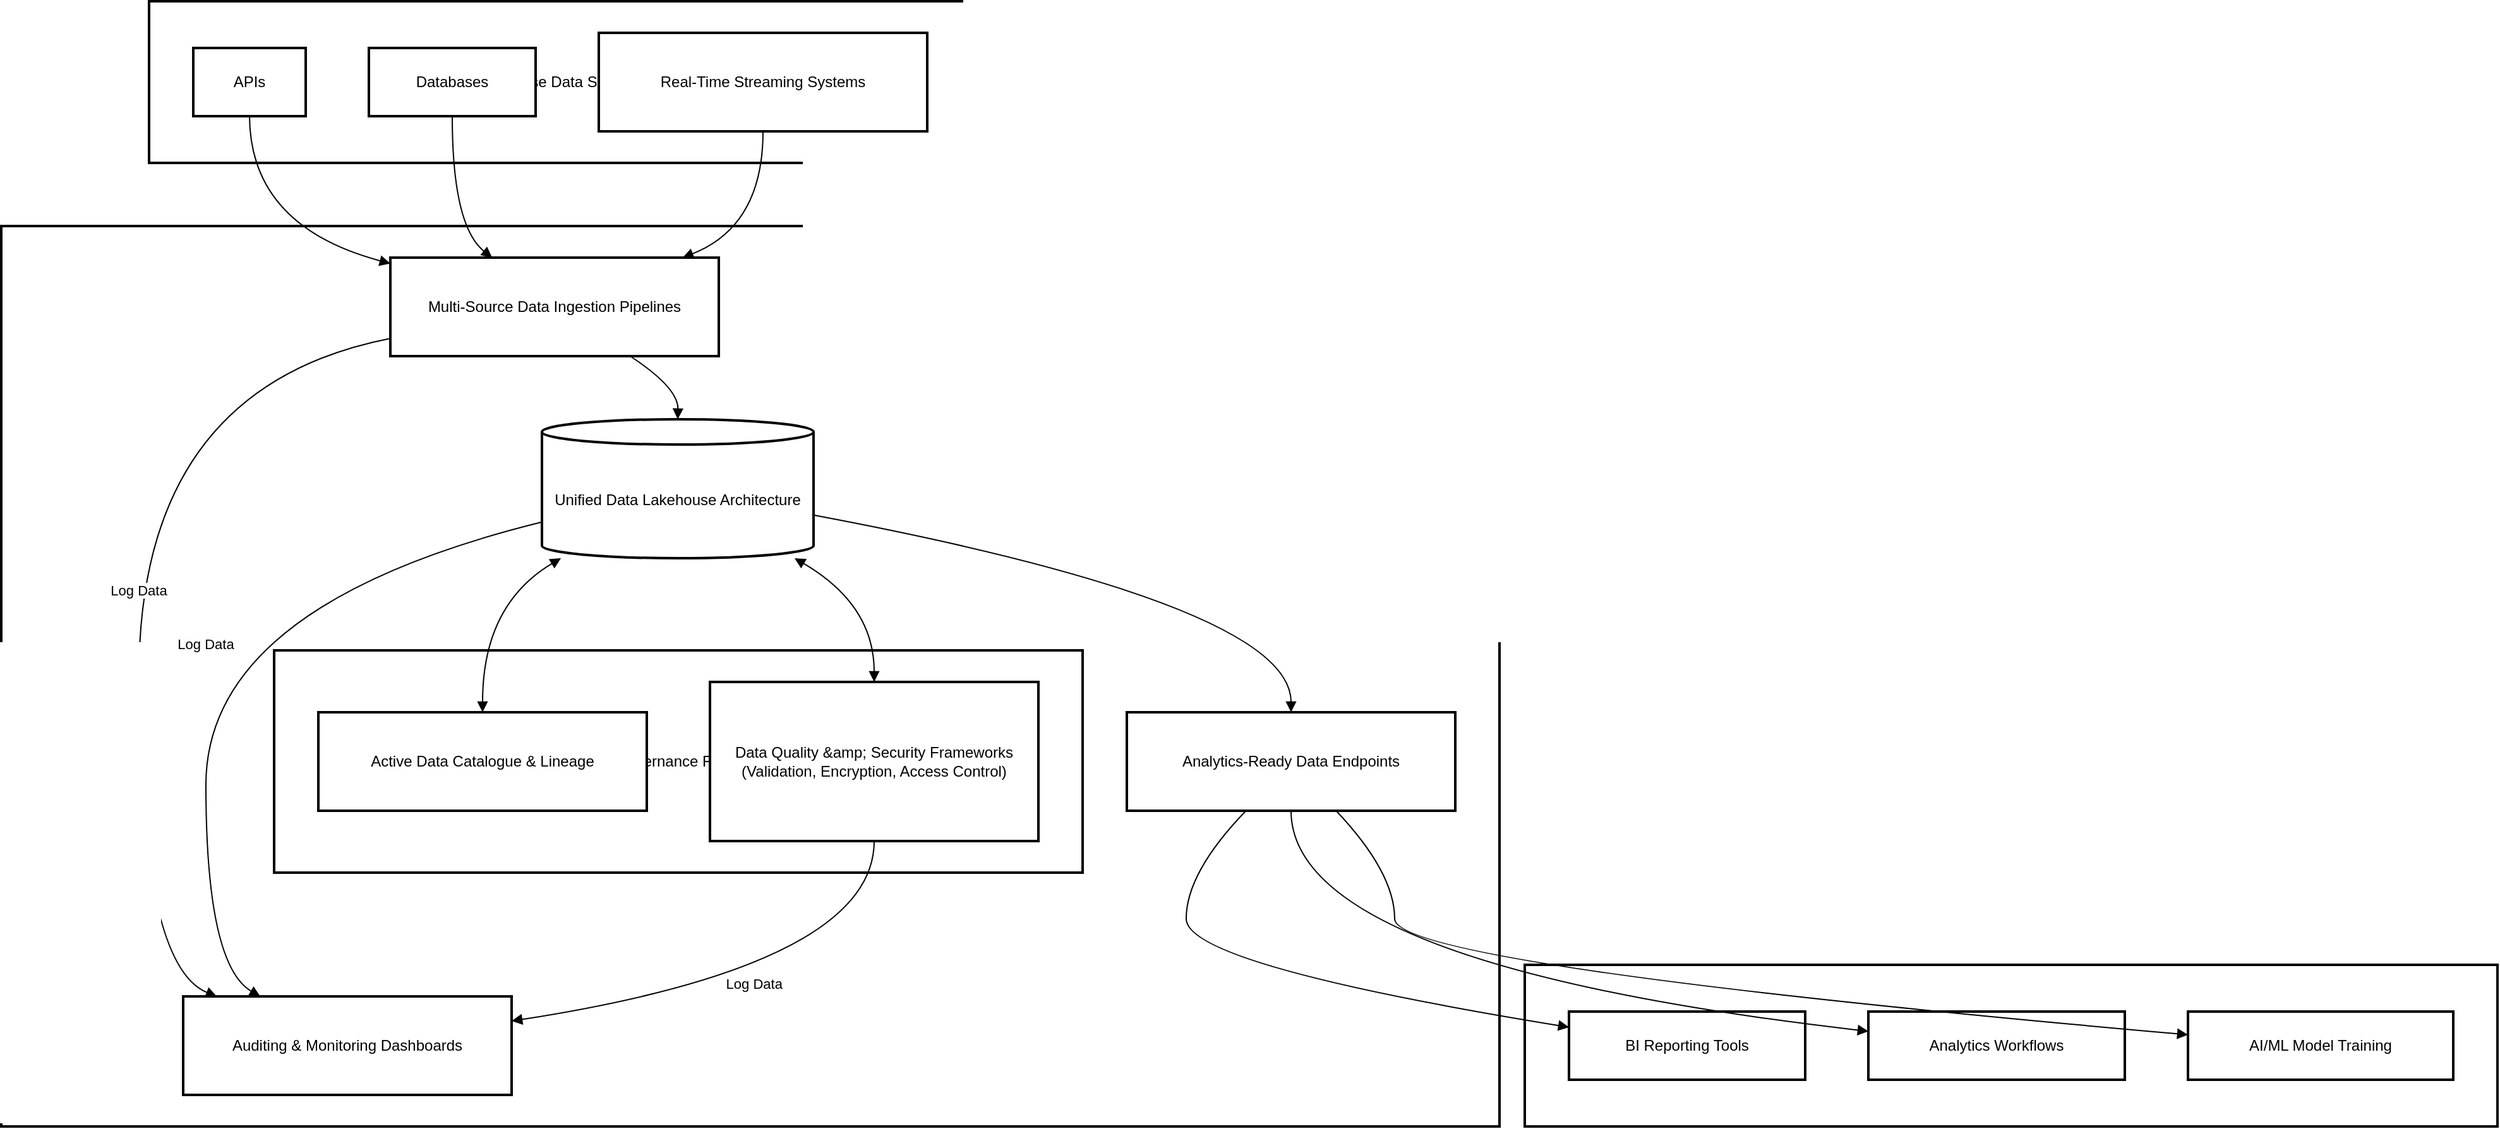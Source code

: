 <mxfile version="28.2.8">
  <diagram id="mpHz7OSTkZIfZ3GV2BBD" name="Page-1">
    <mxGraphModel dx="1426" dy="824" grid="1" gridSize="10" guides="1" tooltips="1" connect="1" arrows="1" fold="1" page="1" pageScale="1" pageWidth="827" pageHeight="1169" math="0" shadow="0">
      <root>
        <mxCell id="0" />
        <mxCell id="1" parent="0" />
        <mxCell id="GWviQPlsN76jLBjXeemY-1" value="Data Consumers" style="whiteSpace=wrap;strokeWidth=2;" vertex="1" parent="1">
          <mxGeometry x="1226" y="783" width="770" height="128" as="geometry" />
        </mxCell>
        <mxCell id="GWviQPlsN76jLBjXeemY-2" value="Modern Data Platform" style="whiteSpace=wrap;strokeWidth=2;" vertex="1" parent="1">
          <mxGeometry x="20" y="198" width="1186" height="713" as="geometry" />
        </mxCell>
        <mxCell id="GWviQPlsN76jLBjXeemY-3" value="Core Governance Framework" style="whiteSpace=wrap;strokeWidth=2;" vertex="1" parent="1">
          <mxGeometry x="236" y="534" width="640" height="176" as="geometry" />
        </mxCell>
        <mxCell id="GWviQPlsN76jLBjXeemY-4" value="Enterprise Data Sources" style="whiteSpace=wrap;strokeWidth=2;" vertex="1" parent="1">
          <mxGeometry x="137" y="20" width="651" height="128" as="geometry" />
        </mxCell>
        <mxCell id="GWviQPlsN76jLBjXeemY-5" value="APIs" style="whiteSpace=wrap;strokeWidth=2;" vertex="1" parent="1">
          <mxGeometry x="172" y="57" width="89" height="54" as="geometry" />
        </mxCell>
        <mxCell id="GWviQPlsN76jLBjXeemY-6" value="Databases" style="whiteSpace=wrap;strokeWidth=2;" vertex="1" parent="1">
          <mxGeometry x="311" y="57" width="132" height="54" as="geometry" />
        </mxCell>
        <mxCell id="GWviQPlsN76jLBjXeemY-7" value="Real-Time Streaming Systems" style="whiteSpace=wrap;strokeWidth=2;" vertex="1" parent="1">
          <mxGeometry x="493" y="45" width="260" height="78" as="geometry" />
        </mxCell>
        <mxCell id="GWviQPlsN76jLBjXeemY-8" value="Multi-Source Data Ingestion Pipelines" style="whiteSpace=wrap;strokeWidth=2;" vertex="1" parent="1">
          <mxGeometry x="328" y="223" width="260" height="78" as="geometry" />
        </mxCell>
        <mxCell id="GWviQPlsN76jLBjXeemY-9" value="Unified Data Lakehouse Architecture" style="shape=cylinder3;boundedLbl=1;backgroundOutline=1;size=10;strokeWidth=2;whiteSpace=wrap;" vertex="1" parent="1">
          <mxGeometry x="448" y="351" width="215" height="110" as="geometry" />
        </mxCell>
        <mxCell id="GWviQPlsN76jLBjXeemY-10" value="Active Data Catalogue &amp; Lineage" style="whiteSpace=wrap;strokeWidth=2;" vertex="1" parent="1">
          <mxGeometry x="271" y="583" width="260" height="78" as="geometry" />
        </mxCell>
        <mxCell id="GWviQPlsN76jLBjXeemY-11" value="Data Quality &amp;amp; Security Frameworks &#xa;(Validation, Encryption, Access Control)" style="whiteSpace=wrap;strokeWidth=2;" vertex="1" parent="1">
          <mxGeometry x="581" y="559" width="260" height="126" as="geometry" />
        </mxCell>
        <mxCell id="GWviQPlsN76jLBjXeemY-12" value="Analytics-Ready Data Endpoints" style="whiteSpace=wrap;strokeWidth=2;" vertex="1" parent="1">
          <mxGeometry x="911" y="583" width="260" height="78" as="geometry" />
        </mxCell>
        <mxCell id="GWviQPlsN76jLBjXeemY-13" value="Auditing &amp; Monitoring Dashboards" style="whiteSpace=wrap;strokeWidth=2;" vertex="1" parent="1">
          <mxGeometry x="164" y="808" width="260" height="78" as="geometry" />
        </mxCell>
        <mxCell id="GWviQPlsN76jLBjXeemY-14" value="BI Reporting Tools" style="whiteSpace=wrap;strokeWidth=2;" vertex="1" parent="1">
          <mxGeometry x="1261" y="820" width="187" height="54" as="geometry" />
        </mxCell>
        <mxCell id="GWviQPlsN76jLBjXeemY-15" value="Analytics Workflows" style="whiteSpace=wrap;strokeWidth=2;" vertex="1" parent="1">
          <mxGeometry x="1498" y="820" width="203" height="54" as="geometry" />
        </mxCell>
        <mxCell id="GWviQPlsN76jLBjXeemY-16" value="AI/ML Model Training" style="whiteSpace=wrap;strokeWidth=2;" vertex="1" parent="1">
          <mxGeometry x="1751" y="820" width="210" height="54" as="geometry" />
        </mxCell>
        <mxCell id="GWviQPlsN76jLBjXeemY-17" value="" style="curved=1;startArrow=none;endArrow=block;exitX=0.5;exitY=1;entryX=0;entryY=0.06;rounded=0;" edge="1" parent="1" source="GWviQPlsN76jLBjXeemY-5" target="GWviQPlsN76jLBjXeemY-8">
          <mxGeometry relative="1" as="geometry">
            <Array as="points">
              <mxPoint x="217" y="198" />
            </Array>
          </mxGeometry>
        </mxCell>
        <mxCell id="GWviQPlsN76jLBjXeemY-18" value="" style="curved=1;startArrow=none;endArrow=block;exitX=0.5;exitY=1;entryX=0.31;entryY=0;rounded=0;" edge="1" parent="1" source="GWviQPlsN76jLBjXeemY-6" target="GWviQPlsN76jLBjXeemY-8">
          <mxGeometry relative="1" as="geometry">
            <Array as="points">
              <mxPoint x="377" y="198" />
            </Array>
          </mxGeometry>
        </mxCell>
        <mxCell id="GWviQPlsN76jLBjXeemY-19" value="" style="curved=1;startArrow=none;endArrow=block;exitX=0.5;exitY=1;entryX=0.89;entryY=0;rounded=0;" edge="1" parent="1" source="GWviQPlsN76jLBjXeemY-7" target="GWviQPlsN76jLBjXeemY-8">
          <mxGeometry relative="1" as="geometry">
            <Array as="points">
              <mxPoint x="623" y="198" />
            </Array>
          </mxGeometry>
        </mxCell>
        <mxCell id="GWviQPlsN76jLBjXeemY-20" value="" style="curved=1;startArrow=none;endArrow=block;exitX=0.73;exitY=1;entryX=0.5;entryY=0;rounded=0;" edge="1" parent="1" source="GWviQPlsN76jLBjXeemY-8" target="GWviQPlsN76jLBjXeemY-9">
          <mxGeometry relative="1" as="geometry">
            <Array as="points">
              <mxPoint x="556" y="326" />
            </Array>
          </mxGeometry>
        </mxCell>
        <mxCell id="GWviQPlsN76jLBjXeemY-21" value="" style="curved=1;startArrow=block;endArrow=block;exitX=0.07;exitY=1;entryX=0.5;entryY=0.01;rounded=0;" edge="1" parent="1" source="GWviQPlsN76jLBjXeemY-9" target="GWviQPlsN76jLBjXeemY-10">
          <mxGeometry relative="1" as="geometry">
            <Array as="points">
              <mxPoint x="401" y="498" />
            </Array>
          </mxGeometry>
        </mxCell>
        <mxCell id="GWviQPlsN76jLBjXeemY-22" value="" style="curved=1;startArrow=block;endArrow=block;exitX=0.93;exitY=1;entryX=0.5;entryY=0;rounded=0;" edge="1" parent="1" source="GWviQPlsN76jLBjXeemY-9" target="GWviQPlsN76jLBjXeemY-11">
          <mxGeometry relative="1" as="geometry">
            <Array as="points">
              <mxPoint x="711" y="498" />
            </Array>
          </mxGeometry>
        </mxCell>
        <mxCell id="GWviQPlsN76jLBjXeemY-23" value="" style="curved=1;startArrow=none;endArrow=block;exitX=1;exitY=0.69;entryX=0.5;entryY=0.01;rounded=0;" edge="1" parent="1" source="GWviQPlsN76jLBjXeemY-9" target="GWviQPlsN76jLBjXeemY-12">
          <mxGeometry relative="1" as="geometry">
            <Array as="points">
              <mxPoint x="1041" y="498" />
            </Array>
          </mxGeometry>
        </mxCell>
        <mxCell id="GWviQPlsN76jLBjXeemY-24" value="" style="curved=1;startArrow=none;endArrow=block;exitX=0.36;exitY=1.01;entryX=0;entryY=0.23;rounded=0;" edge="1" parent="1" source="GWviQPlsN76jLBjXeemY-12" target="GWviQPlsN76jLBjXeemY-14">
          <mxGeometry relative="1" as="geometry">
            <Array as="points">
              <mxPoint x="958" y="710" />
              <mxPoint x="958" y="783" />
            </Array>
          </mxGeometry>
        </mxCell>
        <mxCell id="GWviQPlsN76jLBjXeemY-25" value="" style="curved=1;startArrow=none;endArrow=block;exitX=0.5;exitY=1.01;entryX=0;entryY=0.29;rounded=0;" edge="1" parent="1" source="GWviQPlsN76jLBjXeemY-12" target="GWviQPlsN76jLBjXeemY-15">
          <mxGeometry relative="1" as="geometry">
            <Array as="points">
              <mxPoint x="1041" y="783" />
            </Array>
          </mxGeometry>
        </mxCell>
        <mxCell id="GWviQPlsN76jLBjXeemY-26" value="" style="curved=1;startArrow=none;endArrow=block;exitX=0.64;exitY=1.01;entryX=0;entryY=0.34;rounded=0;" edge="1" parent="1" source="GWviQPlsN76jLBjXeemY-12" target="GWviQPlsN76jLBjXeemY-16">
          <mxGeometry relative="1" as="geometry">
            <Array as="points">
              <mxPoint x="1123" y="710" />
              <mxPoint x="1123" y="783" />
            </Array>
          </mxGeometry>
        </mxCell>
        <mxCell id="GWviQPlsN76jLBjXeemY-27" value="Log Data" style="curved=1;startArrow=none;endArrow=block;exitX=0;exitY=0.82;entryX=0.11;entryY=0.01;rounded=0;" edge="1" parent="1" source="GWviQPlsN76jLBjXeemY-8" target="GWviQPlsN76jLBjXeemY-13">
          <mxGeometry relative="1" as="geometry">
            <Array as="points">
              <mxPoint x="129" y="326" />
              <mxPoint x="129" y="783" />
            </Array>
          </mxGeometry>
        </mxCell>
        <mxCell id="GWviQPlsN76jLBjXeemY-28" value="Log Data" style="curved=1;startArrow=none;endArrow=block;exitX=0;exitY=0.74;entryX=0.24;entryY=0.01;rounded=0;" edge="1" parent="1" source="GWviQPlsN76jLBjXeemY-9" target="GWviQPlsN76jLBjXeemY-13">
          <mxGeometry relative="1" as="geometry">
            <Array as="points">
              <mxPoint x="182" y="498" />
              <mxPoint x="182" y="783" />
            </Array>
          </mxGeometry>
        </mxCell>
        <mxCell id="GWviQPlsN76jLBjXeemY-29" value="Log Data" style="curved=1;startArrow=none;endArrow=block;exitX=0.5;exitY=1;entryX=1;entryY=0.25;rounded=0;" edge="1" parent="1" source="GWviQPlsN76jLBjXeemY-11" target="GWviQPlsN76jLBjXeemY-13">
          <mxGeometry relative="1" as="geometry">
            <Array as="points">
              <mxPoint x="711" y="783" />
            </Array>
          </mxGeometry>
        </mxCell>
      </root>
    </mxGraphModel>
  </diagram>
</mxfile>
